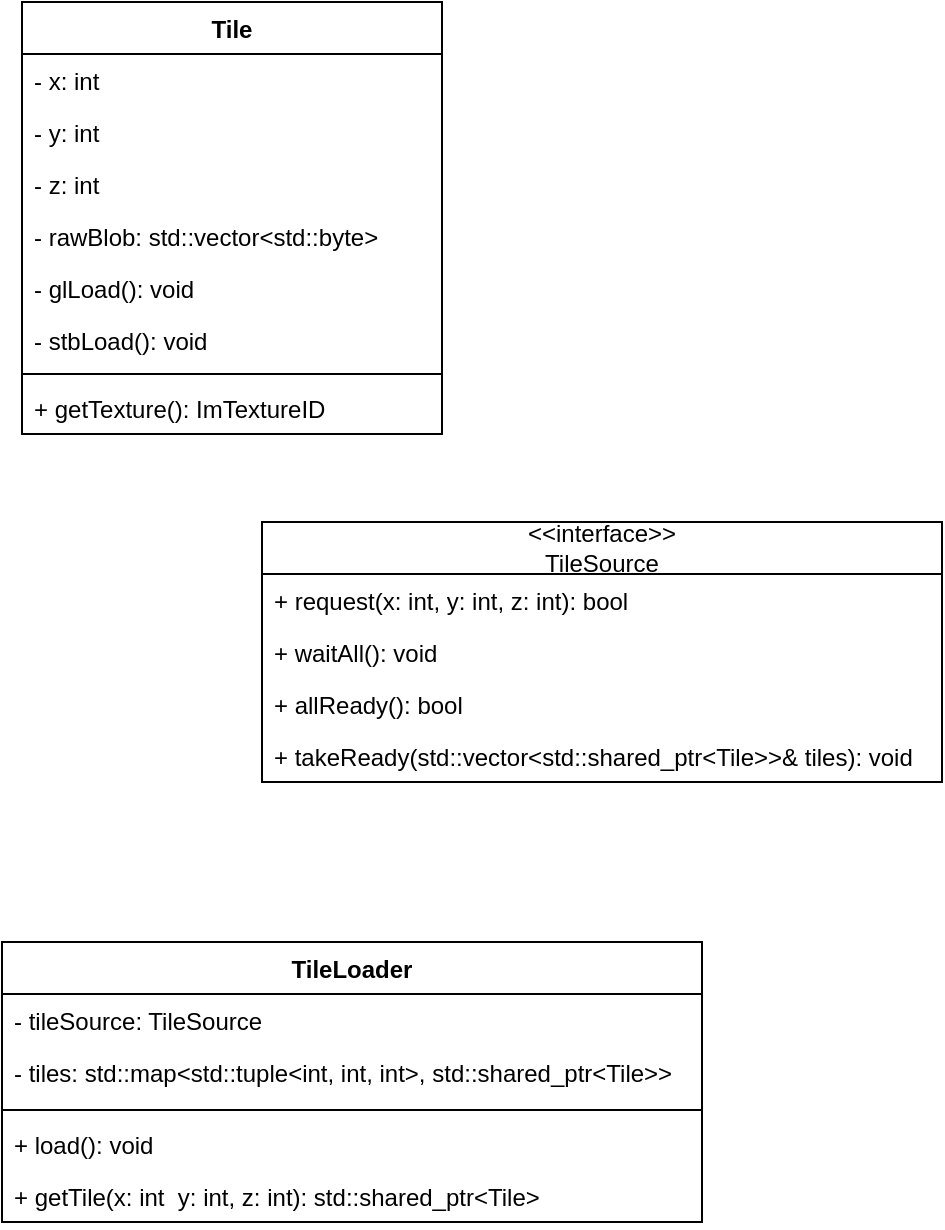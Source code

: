 <mxfile version="22.0.2" type="device">
  <diagram id="hRt4MmwLtm2u1AIN2LTq" name="第 1 页">
    <mxGraphModel dx="746" dy="925" grid="1" gridSize="10" guides="1" tooltips="1" connect="1" arrows="1" fold="1" page="1" pageScale="1" pageWidth="827" pageHeight="1169" math="0" shadow="0">
      <root>
        <mxCell id="0" />
        <mxCell id="1" parent="0" />
        <mxCell id="ZTY2bQq6ubPfo-iQBV38-2" value="Tile" style="swimlane;fontStyle=1;align=center;verticalAlign=top;childLayout=stackLayout;horizontal=1;startSize=26;horizontalStack=0;resizeParent=1;resizeParentMax=0;resizeLast=0;collapsible=1;marginBottom=0;whiteSpace=wrap;html=1;" parent="1" vertex="1">
          <mxGeometry x="100" y="130" width="210" height="216" as="geometry" />
        </mxCell>
        <mxCell id="ZTY2bQq6ubPfo-iQBV38-3" value="- x: int" style="text;strokeColor=none;fillColor=none;align=left;verticalAlign=top;spacingLeft=4;spacingRight=4;overflow=hidden;rotatable=0;points=[[0,0.5],[1,0.5]];portConstraint=eastwest;whiteSpace=wrap;html=1;" parent="ZTY2bQq6ubPfo-iQBV38-2" vertex="1">
          <mxGeometry y="26" width="210" height="26" as="geometry" />
        </mxCell>
        <mxCell id="ZTY2bQq6ubPfo-iQBV38-12" value="- y: int" style="text;strokeColor=none;fillColor=none;align=left;verticalAlign=top;spacingLeft=4;spacingRight=4;overflow=hidden;rotatable=0;points=[[0,0.5],[1,0.5]];portConstraint=eastwest;whiteSpace=wrap;html=1;" parent="ZTY2bQq6ubPfo-iQBV38-2" vertex="1">
          <mxGeometry y="52" width="210" height="26" as="geometry" />
        </mxCell>
        <mxCell id="ZTY2bQq6ubPfo-iQBV38-13" value="- z: int" style="text;strokeColor=none;fillColor=none;align=left;verticalAlign=top;spacingLeft=4;spacingRight=4;overflow=hidden;rotatable=0;points=[[0,0.5],[1,0.5]];portConstraint=eastwest;whiteSpace=wrap;html=1;" parent="ZTY2bQq6ubPfo-iQBV38-2" vertex="1">
          <mxGeometry y="78" width="210" height="26" as="geometry" />
        </mxCell>
        <mxCell id="ZTY2bQq6ubPfo-iQBV38-14" value="- rawBlob: std::vector&amp;lt;std::byte&amp;gt;" style="text;strokeColor=none;fillColor=none;align=left;verticalAlign=top;spacingLeft=4;spacingRight=4;overflow=hidden;rotatable=0;points=[[0,0.5],[1,0.5]];portConstraint=eastwest;whiteSpace=wrap;html=1;" parent="ZTY2bQq6ubPfo-iQBV38-2" vertex="1">
          <mxGeometry y="104" width="210" height="26" as="geometry" />
        </mxCell>
        <mxCell id="ZTY2bQq6ubPfo-iQBV38-5" value="- glLoad(): void" style="text;strokeColor=none;fillColor=none;align=left;verticalAlign=top;spacingLeft=4;spacingRight=4;overflow=hidden;rotatable=0;points=[[0,0.5],[1,0.5]];portConstraint=eastwest;whiteSpace=wrap;html=1;" parent="ZTY2bQq6ubPfo-iQBV38-2" vertex="1">
          <mxGeometry y="130" width="210" height="26" as="geometry" />
        </mxCell>
        <mxCell id="ZTY2bQq6ubPfo-iQBV38-15" value="- stbLoad(): void" style="text;strokeColor=none;fillColor=none;align=left;verticalAlign=top;spacingLeft=4;spacingRight=4;overflow=hidden;rotatable=0;points=[[0,0.5],[1,0.5]];portConstraint=eastwest;whiteSpace=wrap;html=1;" parent="ZTY2bQq6ubPfo-iQBV38-2" vertex="1">
          <mxGeometry y="156" width="210" height="26" as="geometry" />
        </mxCell>
        <mxCell id="ZTY2bQq6ubPfo-iQBV38-4" value="" style="line;strokeWidth=1;fillColor=none;align=left;verticalAlign=middle;spacingTop=-1;spacingLeft=3;spacingRight=3;rotatable=0;labelPosition=right;points=[];portConstraint=eastwest;strokeColor=inherit;" parent="ZTY2bQq6ubPfo-iQBV38-2" vertex="1">
          <mxGeometry y="182" width="210" height="8" as="geometry" />
        </mxCell>
        <mxCell id="ZTY2bQq6ubPfo-iQBV38-39" value="+ getTexture():&amp;nbsp;ImTextureID" style="text;strokeColor=none;fillColor=none;align=left;verticalAlign=top;spacingLeft=4;spacingRight=4;overflow=hidden;rotatable=0;points=[[0,0.5],[1,0.5]];portConstraint=eastwest;whiteSpace=wrap;html=1;" parent="ZTY2bQq6ubPfo-iQBV38-2" vertex="1">
          <mxGeometry y="190" width="210" height="26" as="geometry" />
        </mxCell>
        <mxCell id="ZTY2bQq6ubPfo-iQBV38-16" value="TileLoader" style="swimlane;fontStyle=1;align=center;verticalAlign=top;childLayout=stackLayout;horizontal=1;startSize=26;horizontalStack=0;resizeParent=1;resizeParentMax=0;resizeLast=0;collapsible=1;marginBottom=0;whiteSpace=wrap;html=1;" parent="1" vertex="1">
          <mxGeometry x="90" y="600" width="350" height="140" as="geometry" />
        </mxCell>
        <mxCell id="ZTY2bQq6ubPfo-iQBV38-17" value="- tileSource: TileSource" style="text;strokeColor=none;fillColor=none;align=left;verticalAlign=top;spacingLeft=4;spacingRight=4;overflow=hidden;rotatable=0;points=[[0,0.5],[1,0.5]];portConstraint=eastwest;whiteSpace=wrap;html=1;" parent="ZTY2bQq6ubPfo-iQBV38-16" vertex="1">
          <mxGeometry y="26" width="350" height="26" as="geometry" />
        </mxCell>
        <mxCell id="ZTY2bQq6ubPfo-iQBV38-38" value="- tiles: std::map&amp;lt;std::tuple&amp;lt;int, int, int&amp;gt;, std::shared_ptr&amp;lt;Tile&amp;gt;&amp;gt;" style="text;strokeColor=none;fillColor=none;align=left;verticalAlign=top;spacingLeft=4;spacingRight=4;overflow=hidden;rotatable=0;points=[[0,0.5],[1,0.5]];portConstraint=eastwest;whiteSpace=wrap;html=1;" parent="ZTY2bQq6ubPfo-iQBV38-16" vertex="1">
          <mxGeometry y="52" width="350" height="28" as="geometry" />
        </mxCell>
        <mxCell id="ZTY2bQq6ubPfo-iQBV38-18" value="" style="line;strokeWidth=1;fillColor=none;align=left;verticalAlign=middle;spacingTop=-1;spacingLeft=3;spacingRight=3;rotatable=0;labelPosition=right;points=[];portConstraint=eastwest;strokeColor=inherit;" parent="ZTY2bQq6ubPfo-iQBV38-16" vertex="1">
          <mxGeometry y="80" width="350" height="8" as="geometry" />
        </mxCell>
        <mxCell id="ZTY2bQq6ubPfo-iQBV38-19" value="+ load(): void" style="text;strokeColor=none;fillColor=none;align=left;verticalAlign=top;spacingLeft=4;spacingRight=4;overflow=hidden;rotatable=0;points=[[0,0.5],[1,0.5]];portConstraint=eastwest;whiteSpace=wrap;html=1;" parent="ZTY2bQq6ubPfo-iQBV38-16" vertex="1">
          <mxGeometry y="88" width="350" height="26" as="geometry" />
        </mxCell>
        <mxCell id="ZTY2bQq6ubPfo-iQBV38-37" value="+ getTile(x: int&amp;nbsp; y: int, z: int): std::shared_ptr&amp;lt;Tile&amp;gt;" style="text;strokeColor=none;fillColor=none;align=left;verticalAlign=top;spacingLeft=4;spacingRight=4;overflow=hidden;rotatable=0;points=[[0,0.5],[1,0.5]];portConstraint=eastwest;whiteSpace=wrap;html=1;" parent="ZTY2bQq6ubPfo-iQBV38-16" vertex="1">
          <mxGeometry y="114" width="350" height="26" as="geometry" />
        </mxCell>
        <mxCell id="ZTY2bQq6ubPfo-iQBV38-32" value="&amp;lt;&amp;lt;interface&amp;gt;&amp;gt;&lt;br&gt;TileSource" style="swimlane;fontStyle=0;childLayout=stackLayout;horizontal=1;startSize=26;fillColor=none;horizontalStack=0;resizeParent=1;resizeParentMax=0;resizeLast=0;collapsible=1;marginBottom=0;whiteSpace=wrap;html=1;" parent="1" vertex="1">
          <mxGeometry x="220" y="390" width="340" height="130" as="geometry" />
        </mxCell>
        <mxCell id="ZTY2bQq6ubPfo-iQBV38-33" value="+ request(x: int, y: int, z: int): bool" style="text;strokeColor=none;fillColor=none;align=left;verticalAlign=top;spacingLeft=4;spacingRight=4;overflow=hidden;rotatable=0;points=[[0,0.5],[1,0.5]];portConstraint=eastwest;whiteSpace=wrap;html=1;" parent="ZTY2bQq6ubPfo-iQBV38-32" vertex="1">
          <mxGeometry y="26" width="340" height="26" as="geometry" />
        </mxCell>
        <mxCell id="ZTY2bQq6ubPfo-iQBV38-34" value="+ waitAll(): void" style="text;strokeColor=none;fillColor=none;align=left;verticalAlign=top;spacingLeft=4;spacingRight=4;overflow=hidden;rotatable=0;points=[[0,0.5],[1,0.5]];portConstraint=eastwest;whiteSpace=wrap;html=1;" parent="ZTY2bQq6ubPfo-iQBV38-32" vertex="1">
          <mxGeometry y="52" width="340" height="26" as="geometry" />
        </mxCell>
        <mxCell id="sSNDiu9uOGbTIsNaqGNe-1" value="+ allReady(): bool" style="text;strokeColor=none;fillColor=none;align=left;verticalAlign=top;spacingLeft=4;spacingRight=4;overflow=hidden;rotatable=0;points=[[0,0.5],[1,0.5]];portConstraint=eastwest;whiteSpace=wrap;html=1;" parent="ZTY2bQq6ubPfo-iQBV38-32" vertex="1">
          <mxGeometry y="78" width="340" height="26" as="geometry" />
        </mxCell>
        <mxCell id="sSNDiu9uOGbTIsNaqGNe-2" value="+ takeReady(std::vector&amp;lt;std::shared_ptr&amp;lt;Tile&amp;gt;&amp;gt;&amp;amp; tiles): void" style="text;strokeColor=none;fillColor=none;align=left;verticalAlign=top;spacingLeft=4;spacingRight=4;overflow=hidden;rotatable=0;points=[[0,0.5],[1,0.5]];portConstraint=eastwest;whiteSpace=wrap;html=1;" parent="ZTY2bQq6ubPfo-iQBV38-32" vertex="1">
          <mxGeometry y="104" width="340" height="26" as="geometry" />
        </mxCell>
      </root>
    </mxGraphModel>
  </diagram>
</mxfile>

